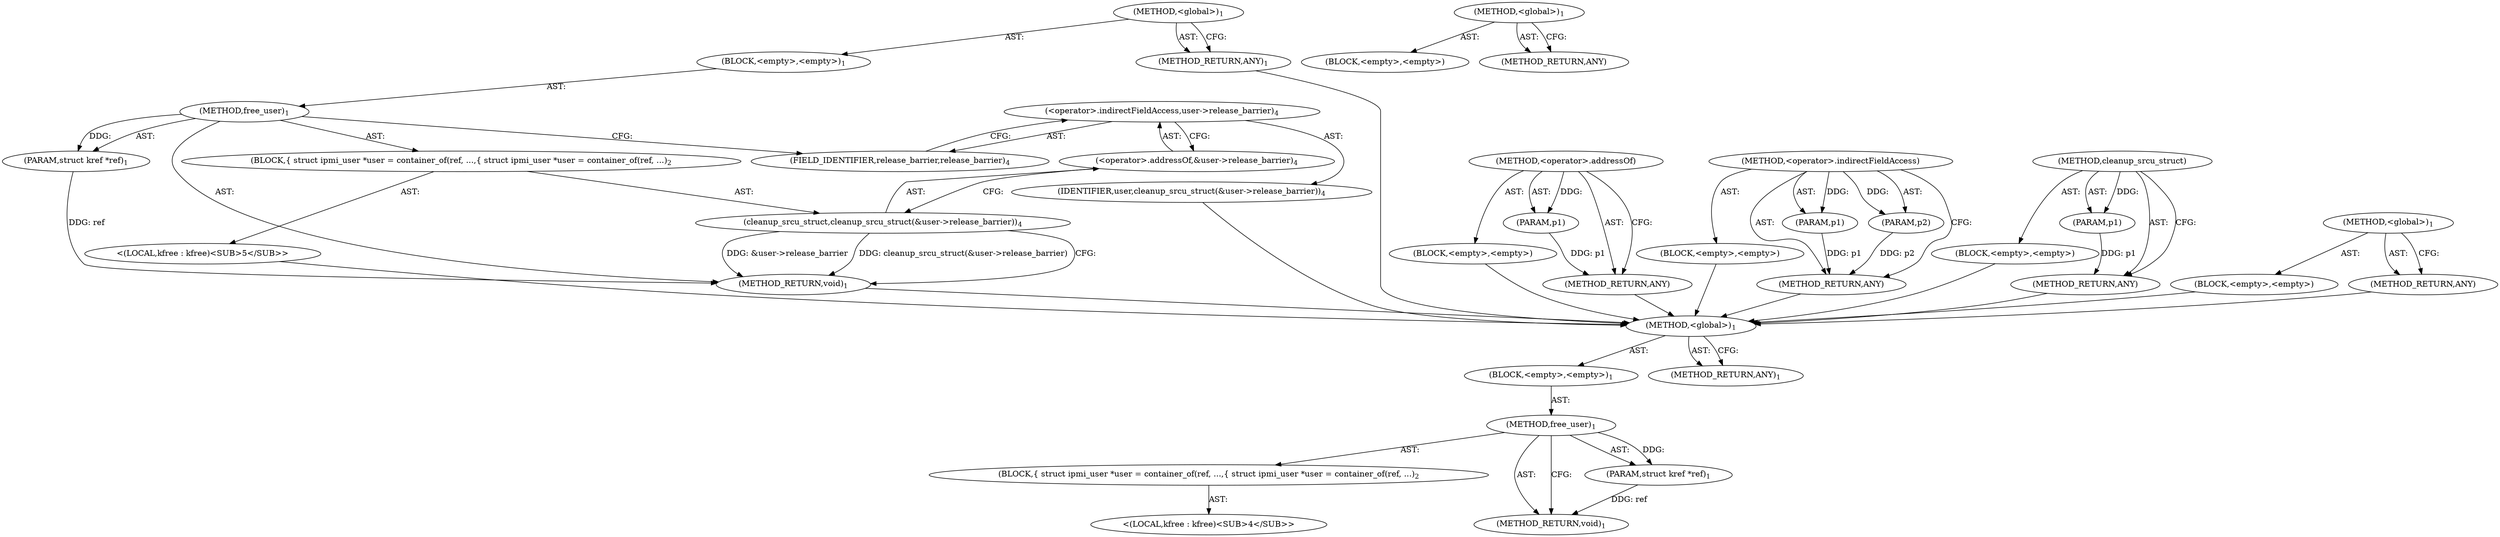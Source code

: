 digraph "&lt;global&gt;" {
vulnerable_6 [label=<(METHOD,&lt;global&gt;)<SUB>1</SUB>>];
vulnerable_7 [label=<(BLOCK,&lt;empty&gt;,&lt;empty&gt;)<SUB>1</SUB>>];
vulnerable_8 [label=<(METHOD,free_user)<SUB>1</SUB>>];
vulnerable_9 [label=<(PARAM,struct kref *ref)<SUB>1</SUB>>];
vulnerable_10 [label=<(BLOCK,{
 	struct ipmi_user *user = container_of(ref, ...,{
 	struct ipmi_user *user = container_of(ref, ...)<SUB>2</SUB>>];
vulnerable_11 [label="<(LOCAL,kfree : kfree)<SUB>4</SUB>>"];
vulnerable_12 [label=<(METHOD_RETURN,void)<SUB>1</SUB>>];
vulnerable_14 [label=<(METHOD_RETURN,ANY)<SUB>1</SUB>>];
vulnerable_25 [label=<(METHOD,&lt;global&gt;)<SUB>1</SUB>>];
vulnerable_26 [label=<(BLOCK,&lt;empty&gt;,&lt;empty&gt;)>];
vulnerable_27 [label=<(METHOD_RETURN,ANY)>];
fixed_6 [label=<(METHOD,&lt;global&gt;)<SUB>1</SUB>>];
fixed_7 [label=<(BLOCK,&lt;empty&gt;,&lt;empty&gt;)<SUB>1</SUB>>];
fixed_8 [label=<(METHOD,free_user)<SUB>1</SUB>>];
fixed_9 [label=<(PARAM,struct kref *ref)<SUB>1</SUB>>];
fixed_10 [label=<(BLOCK,{
 	struct ipmi_user *user = container_of(ref, ...,{
 	struct ipmi_user *user = container_of(ref, ...)<SUB>2</SUB>>];
fixed_11 [label=<(cleanup_srcu_struct,cleanup_srcu_struct(&amp;user-&gt;release_barrier))<SUB>4</SUB>>];
fixed_12 [label=<(&lt;operator&gt;.addressOf,&amp;user-&gt;release_barrier)<SUB>4</SUB>>];
fixed_13 [label=<(&lt;operator&gt;.indirectFieldAccess,user-&gt;release_barrier)<SUB>4</SUB>>];
fixed_14 [label=<(IDENTIFIER,user,cleanup_srcu_struct(&amp;user-&gt;release_barrier))<SUB>4</SUB>>];
fixed_15 [label=<(FIELD_IDENTIFIER,release_barrier,release_barrier)<SUB>4</SUB>>];
fixed_16 [label="<(LOCAL,kfree : kfree)<SUB>5</SUB>>"];
fixed_17 [label=<(METHOD_RETURN,void)<SUB>1</SUB>>];
fixed_19 [label=<(METHOD_RETURN,ANY)<SUB>1</SUB>>];
fixed_40 [label=<(METHOD,&lt;operator&gt;.addressOf)>];
fixed_41 [label=<(PARAM,p1)>];
fixed_42 [label=<(BLOCK,&lt;empty&gt;,&lt;empty&gt;)>];
fixed_43 [label=<(METHOD_RETURN,ANY)>];
fixed_44 [label=<(METHOD,&lt;operator&gt;.indirectFieldAccess)>];
fixed_45 [label=<(PARAM,p1)>];
fixed_46 [label=<(PARAM,p2)>];
fixed_47 [label=<(BLOCK,&lt;empty&gt;,&lt;empty&gt;)>];
fixed_48 [label=<(METHOD_RETURN,ANY)>];
fixed_36 [label=<(METHOD,cleanup_srcu_struct)>];
fixed_37 [label=<(PARAM,p1)>];
fixed_38 [label=<(BLOCK,&lt;empty&gt;,&lt;empty&gt;)>];
fixed_39 [label=<(METHOD_RETURN,ANY)>];
fixed_30 [label=<(METHOD,&lt;global&gt;)<SUB>1</SUB>>];
fixed_31 [label=<(BLOCK,&lt;empty&gt;,&lt;empty&gt;)>];
fixed_32 [label=<(METHOD_RETURN,ANY)>];
vulnerable_6 -> vulnerable_7  [key=0, label="AST: "];
vulnerable_6 -> vulnerable_14  [key=0, label="AST: "];
vulnerable_6 -> vulnerable_14  [key=1, label="CFG: "];
vulnerable_7 -> vulnerable_8  [key=0, label="AST: "];
vulnerable_8 -> vulnerable_9  [key=0, label="AST: "];
vulnerable_8 -> vulnerable_9  [key=1, label="DDG: "];
vulnerable_8 -> vulnerable_10  [key=0, label="AST: "];
vulnerable_8 -> vulnerable_12  [key=0, label="AST: "];
vulnerable_8 -> vulnerable_12  [key=1, label="CFG: "];
vulnerable_9 -> vulnerable_12  [key=0, label="DDG: ref"];
vulnerable_10 -> vulnerable_11  [key=0, label="AST: "];
vulnerable_25 -> vulnerable_26  [key=0, label="AST: "];
vulnerable_25 -> vulnerable_27  [key=0, label="AST: "];
vulnerable_25 -> vulnerable_27  [key=1, label="CFG: "];
fixed_6 -> fixed_7  [key=0, label="AST: "];
fixed_6 -> fixed_19  [key=0, label="AST: "];
fixed_6 -> fixed_19  [key=1, label="CFG: "];
fixed_7 -> fixed_8  [key=0, label="AST: "];
fixed_8 -> fixed_9  [key=0, label="AST: "];
fixed_8 -> fixed_9  [key=1, label="DDG: "];
fixed_8 -> fixed_10  [key=0, label="AST: "];
fixed_8 -> fixed_17  [key=0, label="AST: "];
fixed_8 -> fixed_15  [key=0, label="CFG: "];
fixed_9 -> fixed_17  [key=0, label="DDG: ref"];
fixed_10 -> fixed_11  [key=0, label="AST: "];
fixed_10 -> fixed_16  [key=0, label="AST: "];
fixed_11 -> fixed_12  [key=0, label="AST: "];
fixed_11 -> fixed_17  [key=0, label="CFG: "];
fixed_11 -> fixed_17  [key=1, label="DDG: &amp;user-&gt;release_barrier"];
fixed_11 -> fixed_17  [key=2, label="DDG: cleanup_srcu_struct(&amp;user-&gt;release_barrier)"];
fixed_12 -> fixed_13  [key=0, label="AST: "];
fixed_12 -> fixed_11  [key=0, label="CFG: "];
fixed_13 -> fixed_14  [key=0, label="AST: "];
fixed_13 -> fixed_15  [key=0, label="AST: "];
fixed_13 -> fixed_12  [key=0, label="CFG: "];
fixed_14 -> vulnerable_6  [key=0];
fixed_15 -> fixed_13  [key=0, label="CFG: "];
fixed_16 -> vulnerable_6  [key=0];
fixed_17 -> vulnerable_6  [key=0];
fixed_19 -> vulnerable_6  [key=0];
fixed_40 -> fixed_41  [key=0, label="AST: "];
fixed_40 -> fixed_41  [key=1, label="DDG: "];
fixed_40 -> fixed_42  [key=0, label="AST: "];
fixed_40 -> fixed_43  [key=0, label="AST: "];
fixed_40 -> fixed_43  [key=1, label="CFG: "];
fixed_41 -> fixed_43  [key=0, label="DDG: p1"];
fixed_42 -> vulnerable_6  [key=0];
fixed_43 -> vulnerable_6  [key=0];
fixed_44 -> fixed_45  [key=0, label="AST: "];
fixed_44 -> fixed_45  [key=1, label="DDG: "];
fixed_44 -> fixed_47  [key=0, label="AST: "];
fixed_44 -> fixed_46  [key=0, label="AST: "];
fixed_44 -> fixed_46  [key=1, label="DDG: "];
fixed_44 -> fixed_48  [key=0, label="AST: "];
fixed_44 -> fixed_48  [key=1, label="CFG: "];
fixed_45 -> fixed_48  [key=0, label="DDG: p1"];
fixed_46 -> fixed_48  [key=0, label="DDG: p2"];
fixed_47 -> vulnerable_6  [key=0];
fixed_48 -> vulnerable_6  [key=0];
fixed_36 -> fixed_37  [key=0, label="AST: "];
fixed_36 -> fixed_37  [key=1, label="DDG: "];
fixed_36 -> fixed_38  [key=0, label="AST: "];
fixed_36 -> fixed_39  [key=0, label="AST: "];
fixed_36 -> fixed_39  [key=1, label="CFG: "];
fixed_37 -> fixed_39  [key=0, label="DDG: p1"];
fixed_38 -> vulnerable_6  [key=0];
fixed_39 -> vulnerable_6  [key=0];
fixed_30 -> fixed_31  [key=0, label="AST: "];
fixed_30 -> fixed_32  [key=0, label="AST: "];
fixed_30 -> fixed_32  [key=1, label="CFG: "];
fixed_31 -> vulnerable_6  [key=0];
fixed_32 -> vulnerable_6  [key=0];
}
